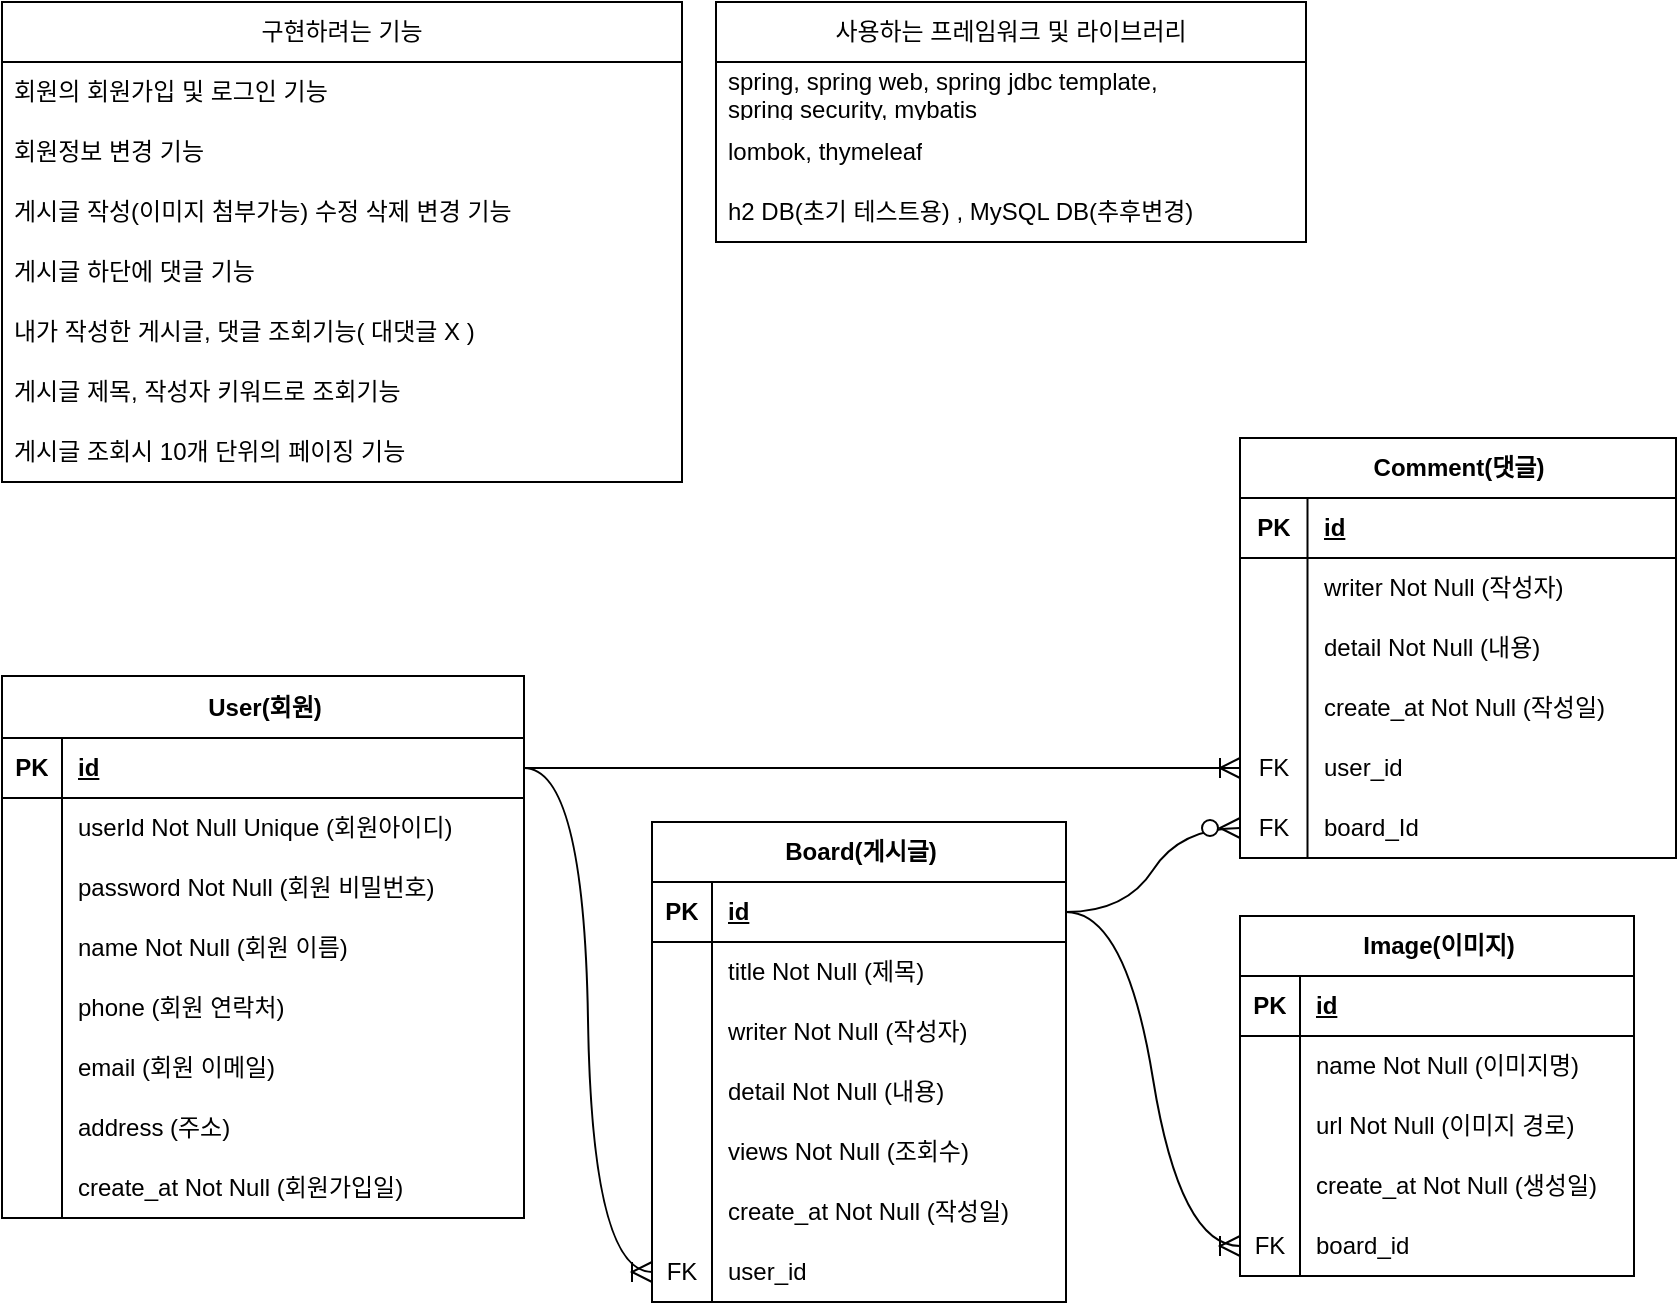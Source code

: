 <mxfile version="24.8.3">
  <diagram name="페이지-1" id="oak7BUzg-3PVxNwE14LJ">
    <mxGraphModel dx="1198" dy="720" grid="0" gridSize="10" guides="1" tooltips="1" connect="1" arrows="1" fold="1" page="0" pageScale="1" pageWidth="827" pageHeight="1169" math="0" shadow="0">
      <root>
        <mxCell id="0" />
        <mxCell id="1" parent="0" />
        <mxCell id="Vyyi61TvMjgDll0GHa7Q-2" value="U&lt;span style=&quot;background-color: initial;&quot;&gt;ser(회원)&lt;/span&gt;" style="shape=table;startSize=31;container=1;collapsible=1;childLayout=tableLayout;fixedRows=1;rowLines=0;fontStyle=1;align=center;resizeLast=1;html=1;" vertex="1" parent="1">
          <mxGeometry x="144" y="492" width="261" height="271" as="geometry" />
        </mxCell>
        <mxCell id="Vyyi61TvMjgDll0GHa7Q-3" value="" style="shape=tableRow;horizontal=0;startSize=0;swimlaneHead=0;swimlaneBody=0;fillColor=none;collapsible=0;dropTarget=0;points=[[0,0.5],[1,0.5]];portConstraint=eastwest;top=0;left=0;right=0;bottom=1;" vertex="1" parent="Vyyi61TvMjgDll0GHa7Q-2">
          <mxGeometry y="31" width="261" height="30" as="geometry" />
        </mxCell>
        <mxCell id="Vyyi61TvMjgDll0GHa7Q-4" value="PK" style="shape=partialRectangle;connectable=0;fillColor=none;top=0;left=0;bottom=0;right=0;fontStyle=1;overflow=hidden;whiteSpace=wrap;html=1;" vertex="1" parent="Vyyi61TvMjgDll0GHa7Q-3">
          <mxGeometry width="30" height="30" as="geometry">
            <mxRectangle width="30" height="30" as="alternateBounds" />
          </mxGeometry>
        </mxCell>
        <mxCell id="Vyyi61TvMjgDll0GHa7Q-5" value="id" style="shape=partialRectangle;connectable=0;fillColor=none;top=0;left=0;bottom=0;right=0;align=left;spacingLeft=6;fontStyle=5;overflow=hidden;whiteSpace=wrap;html=1;" vertex="1" parent="Vyyi61TvMjgDll0GHa7Q-3">
          <mxGeometry x="30" width="231" height="30" as="geometry">
            <mxRectangle width="231" height="30" as="alternateBounds" />
          </mxGeometry>
        </mxCell>
        <mxCell id="Vyyi61TvMjgDll0GHa7Q-6" value="" style="shape=tableRow;horizontal=0;startSize=0;swimlaneHead=0;swimlaneBody=0;fillColor=none;collapsible=0;dropTarget=0;points=[[0,0.5],[1,0.5]];portConstraint=eastwest;top=0;left=0;right=0;bottom=0;" vertex="1" parent="Vyyi61TvMjgDll0GHa7Q-2">
          <mxGeometry y="61" width="261" height="30" as="geometry" />
        </mxCell>
        <mxCell id="Vyyi61TvMjgDll0GHa7Q-7" value="" style="shape=partialRectangle;connectable=0;fillColor=none;top=0;left=0;bottom=0;right=0;editable=1;overflow=hidden;whiteSpace=wrap;html=1;" vertex="1" parent="Vyyi61TvMjgDll0GHa7Q-6">
          <mxGeometry width="30" height="30" as="geometry">
            <mxRectangle width="30" height="30" as="alternateBounds" />
          </mxGeometry>
        </mxCell>
        <mxCell id="Vyyi61TvMjgDll0GHa7Q-8" value="userId Not Null Unique (회원아이디)" style="shape=partialRectangle;connectable=0;fillColor=none;top=0;left=0;bottom=0;right=0;align=left;spacingLeft=6;overflow=hidden;whiteSpace=wrap;html=1;" vertex="1" parent="Vyyi61TvMjgDll0GHa7Q-6">
          <mxGeometry x="30" width="231" height="30" as="geometry">
            <mxRectangle width="231" height="30" as="alternateBounds" />
          </mxGeometry>
        </mxCell>
        <mxCell id="Vyyi61TvMjgDll0GHa7Q-9" value="" style="shape=tableRow;horizontal=0;startSize=0;swimlaneHead=0;swimlaneBody=0;fillColor=none;collapsible=0;dropTarget=0;points=[[0,0.5],[1,0.5]];portConstraint=eastwest;top=0;left=0;right=0;bottom=0;" vertex="1" parent="Vyyi61TvMjgDll0GHa7Q-2">
          <mxGeometry y="91" width="261" height="30" as="geometry" />
        </mxCell>
        <mxCell id="Vyyi61TvMjgDll0GHa7Q-10" value="" style="shape=partialRectangle;connectable=0;fillColor=none;top=0;left=0;bottom=0;right=0;editable=1;overflow=hidden;whiteSpace=wrap;html=1;" vertex="1" parent="Vyyi61TvMjgDll0GHa7Q-9">
          <mxGeometry width="30" height="30" as="geometry">
            <mxRectangle width="30" height="30" as="alternateBounds" />
          </mxGeometry>
        </mxCell>
        <mxCell id="Vyyi61TvMjgDll0GHa7Q-11" value="password Not Null (회원 비밀번호)" style="shape=partialRectangle;connectable=0;fillColor=none;top=0;left=0;bottom=0;right=0;align=left;spacingLeft=6;overflow=hidden;whiteSpace=wrap;html=1;" vertex="1" parent="Vyyi61TvMjgDll0GHa7Q-9">
          <mxGeometry x="30" width="231" height="30" as="geometry">
            <mxRectangle width="231" height="30" as="alternateBounds" />
          </mxGeometry>
        </mxCell>
        <mxCell id="Vyyi61TvMjgDll0GHa7Q-12" value="" style="shape=tableRow;horizontal=0;startSize=0;swimlaneHead=0;swimlaneBody=0;fillColor=none;collapsible=0;dropTarget=0;points=[[0,0.5],[1,0.5]];portConstraint=eastwest;top=0;left=0;right=0;bottom=0;" vertex="1" parent="Vyyi61TvMjgDll0GHa7Q-2">
          <mxGeometry y="121" width="261" height="30" as="geometry" />
        </mxCell>
        <mxCell id="Vyyi61TvMjgDll0GHa7Q-13" value="" style="shape=partialRectangle;connectable=0;fillColor=none;top=0;left=0;bottom=0;right=0;editable=1;overflow=hidden;whiteSpace=wrap;html=1;" vertex="1" parent="Vyyi61TvMjgDll0GHa7Q-12">
          <mxGeometry width="30" height="30" as="geometry">
            <mxRectangle width="30" height="30" as="alternateBounds" />
          </mxGeometry>
        </mxCell>
        <mxCell id="Vyyi61TvMjgDll0GHa7Q-14" value="name Not Null (회원 이름)" style="shape=partialRectangle;connectable=0;fillColor=none;top=0;left=0;bottom=0;right=0;align=left;spacingLeft=6;overflow=hidden;whiteSpace=wrap;html=1;" vertex="1" parent="Vyyi61TvMjgDll0GHa7Q-12">
          <mxGeometry x="30" width="231" height="30" as="geometry">
            <mxRectangle width="231" height="30" as="alternateBounds" />
          </mxGeometry>
        </mxCell>
        <mxCell id="Vyyi61TvMjgDll0GHa7Q-15" value="" style="shape=tableRow;horizontal=0;startSize=0;swimlaneHead=0;swimlaneBody=0;fillColor=none;collapsible=0;dropTarget=0;points=[[0,0.5],[1,0.5]];portConstraint=eastwest;top=0;left=0;right=0;bottom=0;" vertex="1" parent="Vyyi61TvMjgDll0GHa7Q-2">
          <mxGeometry y="151" width="261" height="30" as="geometry" />
        </mxCell>
        <mxCell id="Vyyi61TvMjgDll0GHa7Q-16" value="" style="shape=partialRectangle;connectable=0;fillColor=none;top=0;left=0;bottom=0;right=0;editable=1;overflow=hidden;whiteSpace=wrap;html=1;" vertex="1" parent="Vyyi61TvMjgDll0GHa7Q-15">
          <mxGeometry width="30" height="30" as="geometry">
            <mxRectangle width="30" height="30" as="alternateBounds" />
          </mxGeometry>
        </mxCell>
        <mxCell id="Vyyi61TvMjgDll0GHa7Q-17" value="phone (회원 연락처)" style="shape=partialRectangle;connectable=0;fillColor=none;top=0;left=0;bottom=0;right=0;align=left;spacingLeft=6;overflow=hidden;whiteSpace=wrap;html=1;" vertex="1" parent="Vyyi61TvMjgDll0GHa7Q-15">
          <mxGeometry x="30" width="231" height="30" as="geometry">
            <mxRectangle width="231" height="30" as="alternateBounds" />
          </mxGeometry>
        </mxCell>
        <mxCell id="Vyyi61TvMjgDll0GHa7Q-40" value="" style="shape=tableRow;horizontal=0;startSize=0;swimlaneHead=0;swimlaneBody=0;fillColor=none;collapsible=0;dropTarget=0;points=[[0,0.5],[1,0.5]];portConstraint=eastwest;top=0;left=0;right=0;bottom=0;" vertex="1" parent="Vyyi61TvMjgDll0GHa7Q-2">
          <mxGeometry y="181" width="261" height="30" as="geometry" />
        </mxCell>
        <mxCell id="Vyyi61TvMjgDll0GHa7Q-41" value="" style="shape=partialRectangle;connectable=0;fillColor=none;top=0;left=0;bottom=0;right=0;editable=1;overflow=hidden;whiteSpace=wrap;html=1;" vertex="1" parent="Vyyi61TvMjgDll0GHa7Q-40">
          <mxGeometry width="30" height="30" as="geometry">
            <mxRectangle width="30" height="30" as="alternateBounds" />
          </mxGeometry>
        </mxCell>
        <mxCell id="Vyyi61TvMjgDll0GHa7Q-42" value="email (회원 이메일)" style="shape=partialRectangle;connectable=0;fillColor=none;top=0;left=0;bottom=0;right=0;align=left;spacingLeft=6;overflow=hidden;whiteSpace=wrap;html=1;" vertex="1" parent="Vyyi61TvMjgDll0GHa7Q-40">
          <mxGeometry x="30" width="231" height="30" as="geometry">
            <mxRectangle width="231" height="30" as="alternateBounds" />
          </mxGeometry>
        </mxCell>
        <mxCell id="Vyyi61TvMjgDll0GHa7Q-93" value="" style="shape=tableRow;horizontal=0;startSize=0;swimlaneHead=0;swimlaneBody=0;fillColor=none;collapsible=0;dropTarget=0;points=[[0,0.5],[1,0.5]];portConstraint=eastwest;top=0;left=0;right=0;bottom=0;" vertex="1" parent="Vyyi61TvMjgDll0GHa7Q-2">
          <mxGeometry y="211" width="261" height="30" as="geometry" />
        </mxCell>
        <mxCell id="Vyyi61TvMjgDll0GHa7Q-94" value="" style="shape=partialRectangle;connectable=0;fillColor=none;top=0;left=0;bottom=0;right=0;editable=1;overflow=hidden;whiteSpace=wrap;html=1;" vertex="1" parent="Vyyi61TvMjgDll0GHa7Q-93">
          <mxGeometry width="30" height="30" as="geometry">
            <mxRectangle width="30" height="30" as="alternateBounds" />
          </mxGeometry>
        </mxCell>
        <mxCell id="Vyyi61TvMjgDll0GHa7Q-95" value="address (주소)" style="shape=partialRectangle;connectable=0;fillColor=none;top=0;left=0;bottom=0;right=0;align=left;spacingLeft=6;overflow=hidden;whiteSpace=wrap;html=1;" vertex="1" parent="Vyyi61TvMjgDll0GHa7Q-93">
          <mxGeometry x="30" width="231" height="30" as="geometry">
            <mxRectangle width="231" height="30" as="alternateBounds" />
          </mxGeometry>
        </mxCell>
        <mxCell id="Vyyi61TvMjgDll0GHa7Q-96" value="" style="shape=tableRow;horizontal=0;startSize=0;swimlaneHead=0;swimlaneBody=0;fillColor=none;collapsible=0;dropTarget=0;points=[[0,0.5],[1,0.5]];portConstraint=eastwest;top=0;left=0;right=0;bottom=0;" vertex="1" parent="Vyyi61TvMjgDll0GHa7Q-2">
          <mxGeometry y="241" width="261" height="30" as="geometry" />
        </mxCell>
        <mxCell id="Vyyi61TvMjgDll0GHa7Q-97" value="" style="shape=partialRectangle;connectable=0;fillColor=none;top=0;left=0;bottom=0;right=0;editable=1;overflow=hidden;whiteSpace=wrap;html=1;" vertex="1" parent="Vyyi61TvMjgDll0GHa7Q-96">
          <mxGeometry width="30" height="30" as="geometry">
            <mxRectangle width="30" height="30" as="alternateBounds" />
          </mxGeometry>
        </mxCell>
        <mxCell id="Vyyi61TvMjgDll0GHa7Q-98" value="create_at Not Null (회원가입일)" style="shape=partialRectangle;connectable=0;fillColor=none;top=0;left=0;bottom=0;right=0;align=left;spacingLeft=6;overflow=hidden;whiteSpace=wrap;html=1;" vertex="1" parent="Vyyi61TvMjgDll0GHa7Q-96">
          <mxGeometry x="30" width="231" height="30" as="geometry">
            <mxRectangle width="231" height="30" as="alternateBounds" />
          </mxGeometry>
        </mxCell>
        <mxCell id="Vyyi61TvMjgDll0GHa7Q-51" value="Board(게시글)" style="shape=table;startSize=30;container=1;collapsible=1;childLayout=tableLayout;fixedRows=1;rowLines=0;fontStyle=1;align=center;resizeLast=1;html=1;" vertex="1" parent="1">
          <mxGeometry x="469" y="565" width="207" height="240" as="geometry">
            <mxRectangle x="449" y="561" width="111" height="30" as="alternateBounds" />
          </mxGeometry>
        </mxCell>
        <mxCell id="Vyyi61TvMjgDll0GHa7Q-52" value="" style="shape=tableRow;horizontal=0;startSize=0;swimlaneHead=0;swimlaneBody=0;fillColor=none;collapsible=0;dropTarget=0;points=[[0,0.5],[1,0.5]];portConstraint=eastwest;top=0;left=0;right=0;bottom=1;" vertex="1" parent="Vyyi61TvMjgDll0GHa7Q-51">
          <mxGeometry y="30" width="207" height="30" as="geometry" />
        </mxCell>
        <mxCell id="Vyyi61TvMjgDll0GHa7Q-53" value="PK" style="shape=partialRectangle;connectable=0;fillColor=none;top=0;left=0;bottom=0;right=0;fontStyle=1;overflow=hidden;whiteSpace=wrap;html=1;" vertex="1" parent="Vyyi61TvMjgDll0GHa7Q-52">
          <mxGeometry width="30" height="30" as="geometry">
            <mxRectangle width="30" height="30" as="alternateBounds" />
          </mxGeometry>
        </mxCell>
        <mxCell id="Vyyi61TvMjgDll0GHa7Q-54" value="id" style="shape=partialRectangle;connectable=0;fillColor=none;top=0;left=0;bottom=0;right=0;align=left;spacingLeft=6;fontStyle=5;overflow=hidden;whiteSpace=wrap;html=1;" vertex="1" parent="Vyyi61TvMjgDll0GHa7Q-52">
          <mxGeometry x="30" width="177" height="30" as="geometry">
            <mxRectangle width="177" height="30" as="alternateBounds" />
          </mxGeometry>
        </mxCell>
        <mxCell id="Vyyi61TvMjgDll0GHa7Q-55" value="" style="shape=tableRow;horizontal=0;startSize=0;swimlaneHead=0;swimlaneBody=0;fillColor=none;collapsible=0;dropTarget=0;points=[[0,0.5],[1,0.5]];portConstraint=eastwest;top=0;left=0;right=0;bottom=0;" vertex="1" parent="Vyyi61TvMjgDll0GHa7Q-51">
          <mxGeometry y="60" width="207" height="30" as="geometry" />
        </mxCell>
        <mxCell id="Vyyi61TvMjgDll0GHa7Q-56" value="" style="shape=partialRectangle;connectable=0;fillColor=none;top=0;left=0;bottom=0;right=0;editable=1;overflow=hidden;whiteSpace=wrap;html=1;" vertex="1" parent="Vyyi61TvMjgDll0GHa7Q-55">
          <mxGeometry width="30" height="30" as="geometry">
            <mxRectangle width="30" height="30" as="alternateBounds" />
          </mxGeometry>
        </mxCell>
        <mxCell id="Vyyi61TvMjgDll0GHa7Q-57" value="title Not Null (제목)" style="shape=partialRectangle;connectable=0;fillColor=none;top=0;left=0;bottom=0;right=0;align=left;spacingLeft=6;overflow=hidden;whiteSpace=wrap;html=1;" vertex="1" parent="Vyyi61TvMjgDll0GHa7Q-55">
          <mxGeometry x="30" width="177" height="30" as="geometry">
            <mxRectangle width="177" height="30" as="alternateBounds" />
          </mxGeometry>
        </mxCell>
        <mxCell id="Vyyi61TvMjgDll0GHa7Q-58" value="" style="shape=tableRow;horizontal=0;startSize=0;swimlaneHead=0;swimlaneBody=0;fillColor=none;collapsible=0;dropTarget=0;points=[[0,0.5],[1,0.5]];portConstraint=eastwest;top=0;left=0;right=0;bottom=0;" vertex="1" parent="Vyyi61TvMjgDll0GHa7Q-51">
          <mxGeometry y="90" width="207" height="30" as="geometry" />
        </mxCell>
        <mxCell id="Vyyi61TvMjgDll0GHa7Q-59" value="" style="shape=partialRectangle;connectable=0;fillColor=none;top=0;left=0;bottom=0;right=0;editable=1;overflow=hidden;whiteSpace=wrap;html=1;" vertex="1" parent="Vyyi61TvMjgDll0GHa7Q-58">
          <mxGeometry width="30" height="30" as="geometry">
            <mxRectangle width="30" height="30" as="alternateBounds" />
          </mxGeometry>
        </mxCell>
        <mxCell id="Vyyi61TvMjgDll0GHa7Q-60" value="writer Not Null (작성자)" style="shape=partialRectangle;connectable=0;fillColor=none;top=0;left=0;bottom=0;right=0;align=left;spacingLeft=6;overflow=hidden;whiteSpace=wrap;html=1;" vertex="1" parent="Vyyi61TvMjgDll0GHa7Q-58">
          <mxGeometry x="30" width="177" height="30" as="geometry">
            <mxRectangle width="177" height="30" as="alternateBounds" />
          </mxGeometry>
        </mxCell>
        <mxCell id="Vyyi61TvMjgDll0GHa7Q-61" value="" style="shape=tableRow;horizontal=0;startSize=0;swimlaneHead=0;swimlaneBody=0;fillColor=none;collapsible=0;dropTarget=0;points=[[0,0.5],[1,0.5]];portConstraint=eastwest;top=0;left=0;right=0;bottom=0;" vertex="1" parent="Vyyi61TvMjgDll0GHa7Q-51">
          <mxGeometry y="120" width="207" height="30" as="geometry" />
        </mxCell>
        <mxCell id="Vyyi61TvMjgDll0GHa7Q-62" value="" style="shape=partialRectangle;connectable=0;fillColor=none;top=0;left=0;bottom=0;right=0;editable=1;overflow=hidden;whiteSpace=wrap;html=1;" vertex="1" parent="Vyyi61TvMjgDll0GHa7Q-61">
          <mxGeometry width="30" height="30" as="geometry">
            <mxRectangle width="30" height="30" as="alternateBounds" />
          </mxGeometry>
        </mxCell>
        <mxCell id="Vyyi61TvMjgDll0GHa7Q-63" value="detail Not Null (내용)" style="shape=partialRectangle;connectable=0;fillColor=none;top=0;left=0;bottom=0;right=0;align=left;spacingLeft=6;overflow=hidden;whiteSpace=wrap;html=1;" vertex="1" parent="Vyyi61TvMjgDll0GHa7Q-61">
          <mxGeometry x="30" width="177" height="30" as="geometry">
            <mxRectangle width="177" height="30" as="alternateBounds" />
          </mxGeometry>
        </mxCell>
        <mxCell id="Vyyi61TvMjgDll0GHa7Q-64" value="" style="shape=tableRow;horizontal=0;startSize=0;swimlaneHead=0;swimlaneBody=0;fillColor=none;collapsible=0;dropTarget=0;points=[[0,0.5],[1,0.5]];portConstraint=eastwest;top=0;left=0;right=0;bottom=0;" vertex="1" parent="Vyyi61TvMjgDll0GHa7Q-51">
          <mxGeometry y="150" width="207" height="30" as="geometry" />
        </mxCell>
        <mxCell id="Vyyi61TvMjgDll0GHa7Q-65" value="" style="shape=partialRectangle;connectable=0;fillColor=none;top=0;left=0;bottom=0;right=0;editable=1;overflow=hidden;whiteSpace=wrap;html=1;" vertex="1" parent="Vyyi61TvMjgDll0GHa7Q-64">
          <mxGeometry width="30" height="30" as="geometry">
            <mxRectangle width="30" height="30" as="alternateBounds" />
          </mxGeometry>
        </mxCell>
        <mxCell id="Vyyi61TvMjgDll0GHa7Q-66" value="views Not Null (조회수)" style="shape=partialRectangle;connectable=0;fillColor=none;top=0;left=0;bottom=0;right=0;align=left;spacingLeft=6;overflow=hidden;whiteSpace=wrap;html=1;" vertex="1" parent="Vyyi61TvMjgDll0GHa7Q-64">
          <mxGeometry x="30" width="177" height="30" as="geometry">
            <mxRectangle width="177" height="30" as="alternateBounds" />
          </mxGeometry>
        </mxCell>
        <mxCell id="Vyyi61TvMjgDll0GHa7Q-120" value="" style="shape=tableRow;horizontal=0;startSize=0;swimlaneHead=0;swimlaneBody=0;fillColor=none;collapsible=0;dropTarget=0;points=[[0,0.5],[1,0.5]];portConstraint=eastwest;top=0;left=0;right=0;bottom=0;" vertex="1" parent="Vyyi61TvMjgDll0GHa7Q-51">
          <mxGeometry y="180" width="207" height="30" as="geometry" />
        </mxCell>
        <mxCell id="Vyyi61TvMjgDll0GHa7Q-121" value="" style="shape=partialRectangle;connectable=0;fillColor=none;top=0;left=0;bottom=0;right=0;editable=1;overflow=hidden;whiteSpace=wrap;html=1;" vertex="1" parent="Vyyi61TvMjgDll0GHa7Q-120">
          <mxGeometry width="30" height="30" as="geometry">
            <mxRectangle width="30" height="30" as="alternateBounds" />
          </mxGeometry>
        </mxCell>
        <mxCell id="Vyyi61TvMjgDll0GHa7Q-122" value="create_at Not Null (작성일)" style="shape=partialRectangle;connectable=0;fillColor=none;top=0;left=0;bottom=0;right=0;align=left;spacingLeft=6;overflow=hidden;whiteSpace=wrap;html=1;" vertex="1" parent="Vyyi61TvMjgDll0GHa7Q-120">
          <mxGeometry x="30" width="177" height="30" as="geometry">
            <mxRectangle width="177" height="30" as="alternateBounds" />
          </mxGeometry>
        </mxCell>
        <mxCell id="Vyyi61TvMjgDll0GHa7Q-99" value="" style="shape=tableRow;horizontal=0;startSize=0;swimlaneHead=0;swimlaneBody=0;fillColor=none;collapsible=0;dropTarget=0;points=[[0,0.5],[1,0.5]];portConstraint=eastwest;top=0;left=0;right=0;bottom=0;" vertex="1" parent="Vyyi61TvMjgDll0GHa7Q-51">
          <mxGeometry y="210" width="207" height="30" as="geometry" />
        </mxCell>
        <mxCell id="Vyyi61TvMjgDll0GHa7Q-100" value="FK" style="shape=partialRectangle;connectable=0;fillColor=none;top=0;left=0;bottom=0;right=0;editable=1;overflow=hidden;whiteSpace=wrap;html=1;" vertex="1" parent="Vyyi61TvMjgDll0GHa7Q-99">
          <mxGeometry width="30" height="30" as="geometry">
            <mxRectangle width="30" height="30" as="alternateBounds" />
          </mxGeometry>
        </mxCell>
        <mxCell id="Vyyi61TvMjgDll0GHa7Q-101" value="user_id" style="shape=partialRectangle;connectable=0;fillColor=none;top=0;left=0;bottom=0;right=0;align=left;spacingLeft=6;overflow=hidden;whiteSpace=wrap;html=1;" vertex="1" parent="Vyyi61TvMjgDll0GHa7Q-99">
          <mxGeometry x="30" width="177" height="30" as="geometry">
            <mxRectangle width="177" height="30" as="alternateBounds" />
          </mxGeometry>
        </mxCell>
        <mxCell id="Vyyi61TvMjgDll0GHa7Q-67" value="Image(이미지)" style="shape=table;startSize=30;container=1;collapsible=1;childLayout=tableLayout;fixedRows=1;rowLines=0;fontStyle=1;align=center;resizeLast=1;html=1;" vertex="1" parent="1">
          <mxGeometry x="763" y="612" width="197" height="180" as="geometry" />
        </mxCell>
        <mxCell id="Vyyi61TvMjgDll0GHa7Q-68" value="" style="shape=tableRow;horizontal=0;startSize=0;swimlaneHead=0;swimlaneBody=0;fillColor=none;collapsible=0;dropTarget=0;points=[[0,0.5],[1,0.5]];portConstraint=eastwest;top=0;left=0;right=0;bottom=1;" vertex="1" parent="Vyyi61TvMjgDll0GHa7Q-67">
          <mxGeometry y="30" width="197" height="30" as="geometry" />
        </mxCell>
        <mxCell id="Vyyi61TvMjgDll0GHa7Q-69" value="PK" style="shape=partialRectangle;connectable=0;fillColor=none;top=0;left=0;bottom=0;right=0;fontStyle=1;overflow=hidden;whiteSpace=wrap;html=1;" vertex="1" parent="Vyyi61TvMjgDll0GHa7Q-68">
          <mxGeometry width="30" height="30" as="geometry">
            <mxRectangle width="30" height="30" as="alternateBounds" />
          </mxGeometry>
        </mxCell>
        <mxCell id="Vyyi61TvMjgDll0GHa7Q-70" value="id" style="shape=partialRectangle;connectable=0;fillColor=none;top=0;left=0;bottom=0;right=0;align=left;spacingLeft=6;fontStyle=5;overflow=hidden;whiteSpace=wrap;html=1;" vertex="1" parent="Vyyi61TvMjgDll0GHa7Q-68">
          <mxGeometry x="30" width="167" height="30" as="geometry">
            <mxRectangle width="167" height="30" as="alternateBounds" />
          </mxGeometry>
        </mxCell>
        <mxCell id="Vyyi61TvMjgDll0GHa7Q-71" value="" style="shape=tableRow;horizontal=0;startSize=0;swimlaneHead=0;swimlaneBody=0;fillColor=none;collapsible=0;dropTarget=0;points=[[0,0.5],[1,0.5]];portConstraint=eastwest;top=0;left=0;right=0;bottom=0;" vertex="1" parent="Vyyi61TvMjgDll0GHa7Q-67">
          <mxGeometry y="60" width="197" height="30" as="geometry" />
        </mxCell>
        <mxCell id="Vyyi61TvMjgDll0GHa7Q-72" value="" style="shape=partialRectangle;connectable=0;fillColor=none;top=0;left=0;bottom=0;right=0;editable=1;overflow=hidden;whiteSpace=wrap;html=1;" vertex="1" parent="Vyyi61TvMjgDll0GHa7Q-71">
          <mxGeometry width="30" height="30" as="geometry">
            <mxRectangle width="30" height="30" as="alternateBounds" />
          </mxGeometry>
        </mxCell>
        <mxCell id="Vyyi61TvMjgDll0GHa7Q-73" value="name Not Null (이미지명)" style="shape=partialRectangle;connectable=0;fillColor=none;top=0;left=0;bottom=0;right=0;align=left;spacingLeft=6;overflow=hidden;whiteSpace=wrap;html=1;" vertex="1" parent="Vyyi61TvMjgDll0GHa7Q-71">
          <mxGeometry x="30" width="167" height="30" as="geometry">
            <mxRectangle width="167" height="30" as="alternateBounds" />
          </mxGeometry>
        </mxCell>
        <mxCell id="Vyyi61TvMjgDll0GHa7Q-74" value="" style="shape=tableRow;horizontal=0;startSize=0;swimlaneHead=0;swimlaneBody=0;fillColor=none;collapsible=0;dropTarget=0;points=[[0,0.5],[1,0.5]];portConstraint=eastwest;top=0;left=0;right=0;bottom=0;" vertex="1" parent="Vyyi61TvMjgDll0GHa7Q-67">
          <mxGeometry y="90" width="197" height="30" as="geometry" />
        </mxCell>
        <mxCell id="Vyyi61TvMjgDll0GHa7Q-75" value="" style="shape=partialRectangle;connectable=0;fillColor=none;top=0;left=0;bottom=0;right=0;editable=1;overflow=hidden;whiteSpace=wrap;html=1;" vertex="1" parent="Vyyi61TvMjgDll0GHa7Q-74">
          <mxGeometry width="30" height="30" as="geometry">
            <mxRectangle width="30" height="30" as="alternateBounds" />
          </mxGeometry>
        </mxCell>
        <mxCell id="Vyyi61TvMjgDll0GHa7Q-76" value="url Not Null (이미지 경로)" style="shape=partialRectangle;connectable=0;fillColor=none;top=0;left=0;bottom=0;right=0;align=left;spacingLeft=6;overflow=hidden;whiteSpace=wrap;html=1;" vertex="1" parent="Vyyi61TvMjgDll0GHa7Q-74">
          <mxGeometry x="30" width="167" height="30" as="geometry">
            <mxRectangle width="167" height="30" as="alternateBounds" />
          </mxGeometry>
        </mxCell>
        <mxCell id="Vyyi61TvMjgDll0GHa7Q-77" value="" style="shape=tableRow;horizontal=0;startSize=0;swimlaneHead=0;swimlaneBody=0;fillColor=none;collapsible=0;dropTarget=0;points=[[0,0.5],[1,0.5]];portConstraint=eastwest;top=0;left=0;right=0;bottom=0;" vertex="1" parent="Vyyi61TvMjgDll0GHa7Q-67">
          <mxGeometry y="120" width="197" height="30" as="geometry" />
        </mxCell>
        <mxCell id="Vyyi61TvMjgDll0GHa7Q-78" value="" style="shape=partialRectangle;connectable=0;fillColor=none;top=0;left=0;bottom=0;right=0;editable=1;overflow=hidden;whiteSpace=wrap;html=1;" vertex="1" parent="Vyyi61TvMjgDll0GHa7Q-77">
          <mxGeometry width="30" height="30" as="geometry">
            <mxRectangle width="30" height="30" as="alternateBounds" />
          </mxGeometry>
        </mxCell>
        <mxCell id="Vyyi61TvMjgDll0GHa7Q-79" value="create_at Not Null (생성일)" style="shape=partialRectangle;connectable=0;fillColor=none;top=0;left=0;bottom=0;right=0;align=left;spacingLeft=6;overflow=hidden;whiteSpace=wrap;html=1;" vertex="1" parent="Vyyi61TvMjgDll0GHa7Q-77">
          <mxGeometry x="30" width="167" height="30" as="geometry">
            <mxRectangle width="167" height="30" as="alternateBounds" />
          </mxGeometry>
        </mxCell>
        <mxCell id="Vyyi61TvMjgDll0GHa7Q-103" value="" style="shape=tableRow;horizontal=0;startSize=0;swimlaneHead=0;swimlaneBody=0;fillColor=none;collapsible=0;dropTarget=0;points=[[0,0.5],[1,0.5]];portConstraint=eastwest;top=0;left=0;right=0;bottom=0;" vertex="1" parent="Vyyi61TvMjgDll0GHa7Q-67">
          <mxGeometry y="150" width="197" height="30" as="geometry" />
        </mxCell>
        <mxCell id="Vyyi61TvMjgDll0GHa7Q-104" value="FK" style="shape=partialRectangle;connectable=0;fillColor=none;top=0;left=0;bottom=0;right=0;editable=1;overflow=hidden;whiteSpace=wrap;html=1;" vertex="1" parent="Vyyi61TvMjgDll0GHa7Q-103">
          <mxGeometry width="30" height="30" as="geometry">
            <mxRectangle width="30" height="30" as="alternateBounds" />
          </mxGeometry>
        </mxCell>
        <mxCell id="Vyyi61TvMjgDll0GHa7Q-105" value="board_id" style="shape=partialRectangle;connectable=0;fillColor=none;top=0;left=0;bottom=0;right=0;align=left;spacingLeft=6;overflow=hidden;whiteSpace=wrap;html=1;" vertex="1" parent="Vyyi61TvMjgDll0GHa7Q-103">
          <mxGeometry x="30" width="167" height="30" as="geometry">
            <mxRectangle width="167" height="30" as="alternateBounds" />
          </mxGeometry>
        </mxCell>
        <mxCell id="Vyyi61TvMjgDll0GHa7Q-80" value="Comment(댓글)" style="shape=table;startSize=30;container=1;collapsible=1;childLayout=tableLayout;fixedRows=1;rowLines=0;fontStyle=1;align=center;resizeLast=1;html=1;" vertex="1" parent="1">
          <mxGeometry x="763" y="373" width="218" height="210" as="geometry" />
        </mxCell>
        <mxCell id="Vyyi61TvMjgDll0GHa7Q-81" value="" style="shape=tableRow;horizontal=0;startSize=0;swimlaneHead=0;swimlaneBody=0;fillColor=none;collapsible=0;dropTarget=0;points=[[0,0.5],[1,0.5]];portConstraint=eastwest;top=0;left=0;right=0;bottom=1;" vertex="1" parent="Vyyi61TvMjgDll0GHa7Q-80">
          <mxGeometry y="30" width="218" height="30" as="geometry" />
        </mxCell>
        <mxCell id="Vyyi61TvMjgDll0GHa7Q-82" value="PK" style="shape=partialRectangle;connectable=0;fillColor=none;top=0;left=0;bottom=0;right=0;fontStyle=1;overflow=hidden;whiteSpace=wrap;html=1;" vertex="1" parent="Vyyi61TvMjgDll0GHa7Q-81">
          <mxGeometry width="33.75" height="30" as="geometry">
            <mxRectangle width="33.75" height="30" as="alternateBounds" />
          </mxGeometry>
        </mxCell>
        <mxCell id="Vyyi61TvMjgDll0GHa7Q-83" value="id" style="shape=partialRectangle;connectable=0;fillColor=none;top=0;left=0;bottom=0;right=0;align=left;spacingLeft=6;fontStyle=5;overflow=hidden;whiteSpace=wrap;html=1;" vertex="1" parent="Vyyi61TvMjgDll0GHa7Q-81">
          <mxGeometry x="33.75" width="184.25" height="30" as="geometry">
            <mxRectangle width="184.25" height="30" as="alternateBounds" />
          </mxGeometry>
        </mxCell>
        <mxCell id="Vyyi61TvMjgDll0GHa7Q-84" value="" style="shape=tableRow;horizontal=0;startSize=0;swimlaneHead=0;swimlaneBody=0;fillColor=none;collapsible=0;dropTarget=0;points=[[0,0.5],[1,0.5]];portConstraint=eastwest;top=0;left=0;right=0;bottom=0;" vertex="1" parent="Vyyi61TvMjgDll0GHa7Q-80">
          <mxGeometry y="60" width="218" height="30" as="geometry" />
        </mxCell>
        <mxCell id="Vyyi61TvMjgDll0GHa7Q-85" value="" style="shape=partialRectangle;connectable=0;fillColor=none;top=0;left=0;bottom=0;right=0;editable=1;overflow=hidden;whiteSpace=wrap;html=1;" vertex="1" parent="Vyyi61TvMjgDll0GHa7Q-84">
          <mxGeometry width="33.75" height="30" as="geometry">
            <mxRectangle width="33.75" height="30" as="alternateBounds" />
          </mxGeometry>
        </mxCell>
        <mxCell id="Vyyi61TvMjgDll0GHa7Q-86" value="writer Not Null (작성자)" style="shape=partialRectangle;connectable=0;fillColor=none;top=0;left=0;bottom=0;right=0;align=left;spacingLeft=6;overflow=hidden;whiteSpace=wrap;html=1;" vertex="1" parent="Vyyi61TvMjgDll0GHa7Q-84">
          <mxGeometry x="33.75" width="184.25" height="30" as="geometry">
            <mxRectangle width="184.25" height="30" as="alternateBounds" />
          </mxGeometry>
        </mxCell>
        <mxCell id="Vyyi61TvMjgDll0GHa7Q-87" value="" style="shape=tableRow;horizontal=0;startSize=0;swimlaneHead=0;swimlaneBody=0;fillColor=none;collapsible=0;dropTarget=0;points=[[0,0.5],[1,0.5]];portConstraint=eastwest;top=0;left=0;right=0;bottom=0;" vertex="1" parent="Vyyi61TvMjgDll0GHa7Q-80">
          <mxGeometry y="90" width="218" height="30" as="geometry" />
        </mxCell>
        <mxCell id="Vyyi61TvMjgDll0GHa7Q-88" value="" style="shape=partialRectangle;connectable=0;fillColor=none;top=0;left=0;bottom=0;right=0;editable=1;overflow=hidden;whiteSpace=wrap;html=1;" vertex="1" parent="Vyyi61TvMjgDll0GHa7Q-87">
          <mxGeometry width="33.75" height="30" as="geometry">
            <mxRectangle width="33.75" height="30" as="alternateBounds" />
          </mxGeometry>
        </mxCell>
        <mxCell id="Vyyi61TvMjgDll0GHa7Q-89" value="detail Not Null (내용)" style="shape=partialRectangle;connectable=0;fillColor=none;top=0;left=0;bottom=0;right=0;align=left;spacingLeft=6;overflow=hidden;whiteSpace=wrap;html=1;" vertex="1" parent="Vyyi61TvMjgDll0GHa7Q-87">
          <mxGeometry x="33.75" width="184.25" height="30" as="geometry">
            <mxRectangle width="184.25" height="30" as="alternateBounds" />
          </mxGeometry>
        </mxCell>
        <mxCell id="Vyyi61TvMjgDll0GHa7Q-90" value="" style="shape=tableRow;horizontal=0;startSize=0;swimlaneHead=0;swimlaneBody=0;fillColor=none;collapsible=0;dropTarget=0;points=[[0,0.5],[1,0.5]];portConstraint=eastwest;top=0;left=0;right=0;bottom=0;" vertex="1" parent="Vyyi61TvMjgDll0GHa7Q-80">
          <mxGeometry y="120" width="218" height="30" as="geometry" />
        </mxCell>
        <mxCell id="Vyyi61TvMjgDll0GHa7Q-91" value="" style="shape=partialRectangle;connectable=0;fillColor=none;top=0;left=0;bottom=0;right=0;editable=1;overflow=hidden;whiteSpace=wrap;html=1;" vertex="1" parent="Vyyi61TvMjgDll0GHa7Q-90">
          <mxGeometry width="33.75" height="30" as="geometry">
            <mxRectangle width="33.75" height="30" as="alternateBounds" />
          </mxGeometry>
        </mxCell>
        <mxCell id="Vyyi61TvMjgDll0GHa7Q-92" value="create_at Not Null (작성일)" style="shape=partialRectangle;connectable=0;fillColor=none;top=0;left=0;bottom=0;right=0;align=left;spacingLeft=6;overflow=hidden;whiteSpace=wrap;html=1;" vertex="1" parent="Vyyi61TvMjgDll0GHa7Q-90">
          <mxGeometry x="33.75" width="184.25" height="30" as="geometry">
            <mxRectangle width="184.25" height="30" as="alternateBounds" />
          </mxGeometry>
        </mxCell>
        <mxCell id="Vyyi61TvMjgDll0GHa7Q-107" value="" style="shape=tableRow;horizontal=0;startSize=0;swimlaneHead=0;swimlaneBody=0;fillColor=none;collapsible=0;dropTarget=0;points=[[0,0.5],[1,0.5]];portConstraint=eastwest;top=0;left=0;right=0;bottom=0;" vertex="1" parent="Vyyi61TvMjgDll0GHa7Q-80">
          <mxGeometry y="150" width="218" height="30" as="geometry" />
        </mxCell>
        <mxCell id="Vyyi61TvMjgDll0GHa7Q-108" value="FK" style="shape=partialRectangle;connectable=0;fillColor=none;top=0;left=0;bottom=0;right=0;editable=1;overflow=hidden;whiteSpace=wrap;html=1;" vertex="1" parent="Vyyi61TvMjgDll0GHa7Q-107">
          <mxGeometry width="33.75" height="30" as="geometry">
            <mxRectangle width="33.75" height="30" as="alternateBounds" />
          </mxGeometry>
        </mxCell>
        <mxCell id="Vyyi61TvMjgDll0GHa7Q-109" value="user_id" style="shape=partialRectangle;connectable=0;fillColor=none;top=0;left=0;bottom=0;right=0;align=left;spacingLeft=6;overflow=hidden;whiteSpace=wrap;html=1;" vertex="1" parent="Vyyi61TvMjgDll0GHa7Q-107">
          <mxGeometry x="33.75" width="184.25" height="30" as="geometry">
            <mxRectangle width="184.25" height="30" as="alternateBounds" />
          </mxGeometry>
        </mxCell>
        <mxCell id="Vyyi61TvMjgDll0GHa7Q-115" value="" style="shape=tableRow;horizontal=0;startSize=0;swimlaneHead=0;swimlaneBody=0;fillColor=none;collapsible=0;dropTarget=0;points=[[0,0.5],[1,0.5]];portConstraint=eastwest;top=0;left=0;right=0;bottom=0;" vertex="1" parent="Vyyi61TvMjgDll0GHa7Q-80">
          <mxGeometry y="180" width="218" height="30" as="geometry" />
        </mxCell>
        <mxCell id="Vyyi61TvMjgDll0GHa7Q-116" value="FK" style="shape=partialRectangle;connectable=0;fillColor=none;top=0;left=0;bottom=0;right=0;editable=1;overflow=hidden;whiteSpace=wrap;html=1;" vertex="1" parent="Vyyi61TvMjgDll0GHa7Q-115">
          <mxGeometry width="33.75" height="30" as="geometry">
            <mxRectangle width="33.75" height="30" as="alternateBounds" />
          </mxGeometry>
        </mxCell>
        <mxCell id="Vyyi61TvMjgDll0GHa7Q-117" value="board_Id" style="shape=partialRectangle;connectable=0;fillColor=none;top=0;left=0;bottom=0;right=0;align=left;spacingLeft=6;overflow=hidden;whiteSpace=wrap;html=1;" vertex="1" parent="Vyyi61TvMjgDll0GHa7Q-115">
          <mxGeometry x="33.75" width="184.25" height="30" as="geometry">
            <mxRectangle width="184.25" height="30" as="alternateBounds" />
          </mxGeometry>
        </mxCell>
        <mxCell id="Vyyi61TvMjgDll0GHa7Q-102" value="" style="edgeStyle=entityRelationEdgeStyle;fontSize=12;html=1;endArrow=ERoneToMany;rounded=0;startSize=8;endSize=8;curved=1;exitX=1;exitY=0.5;exitDx=0;exitDy=0;entryX=0;entryY=0.5;entryDx=0;entryDy=0;" edge="1" parent="1" source="Vyyi61TvMjgDll0GHa7Q-3" target="Vyyi61TvMjgDll0GHa7Q-99">
          <mxGeometry width="100" height="100" relative="1" as="geometry">
            <mxPoint x="439" y="849" as="sourcePoint" />
            <mxPoint x="539" y="749" as="targetPoint" />
          </mxGeometry>
        </mxCell>
        <mxCell id="Vyyi61TvMjgDll0GHa7Q-106" value="" style="edgeStyle=entityRelationEdgeStyle;fontSize=12;html=1;endArrow=ERoneToMany;rounded=0;startSize=8;endSize=8;curved=1;exitX=1;exitY=0.5;exitDx=0;exitDy=0;entryX=0;entryY=0.5;entryDx=0;entryDy=0;" edge="1" parent="1" source="Vyyi61TvMjgDll0GHa7Q-52" target="Vyyi61TvMjgDll0GHa7Q-103">
          <mxGeometry width="100" height="100" relative="1" as="geometry">
            <mxPoint x="439" y="849" as="sourcePoint" />
            <mxPoint x="539" y="749" as="targetPoint" />
          </mxGeometry>
        </mxCell>
        <mxCell id="Vyyi61TvMjgDll0GHa7Q-112" value="" style="edgeStyle=entityRelationEdgeStyle;fontSize=12;html=1;endArrow=ERzeroToMany;endFill=1;rounded=0;startSize=8;endSize=8;curved=1;exitX=1;exitY=0.5;exitDx=0;exitDy=0;entryX=0;entryY=0.5;entryDx=0;entryDy=0;strokeColor=default;" edge="1" parent="1" source="Vyyi61TvMjgDll0GHa7Q-52" target="Vyyi61TvMjgDll0GHa7Q-115">
          <mxGeometry width="100" height="100" relative="1" as="geometry">
            <mxPoint x="486" y="509" as="sourcePoint" />
            <mxPoint x="730" y="429" as="targetPoint" />
            <Array as="points">
              <mxPoint x="343" y="392" />
              <mxPoint x="465" y="474" />
              <mxPoint x="430" y="443" />
              <mxPoint x="411" y="424" />
              <mxPoint x="421" y="386" />
              <mxPoint x="392" y="412" />
              <mxPoint x="382" y="420" />
              <mxPoint x="364" y="402" />
              <mxPoint x="365" y="403" />
              <mxPoint x="355" y="413" />
              <mxPoint x="391" y="402" />
            </Array>
          </mxGeometry>
        </mxCell>
        <mxCell id="Vyyi61TvMjgDll0GHa7Q-118" value="" style="edgeStyle=entityRelationEdgeStyle;fontSize=12;html=1;endArrow=ERoneToMany;rounded=0;startSize=8;endSize=8;curved=1;entryX=0;entryY=0.5;entryDx=0;entryDy=0;exitX=1;exitY=0.5;exitDx=0;exitDy=0;" edge="1" parent="1" source="Vyyi61TvMjgDll0GHa7Q-3" target="Vyyi61TvMjgDll0GHa7Q-107">
          <mxGeometry width="100" height="100" relative="1" as="geometry">
            <mxPoint x="422" y="543" as="sourcePoint" />
            <mxPoint x="522" y="443" as="targetPoint" />
          </mxGeometry>
        </mxCell>
        <mxCell id="Vyyi61TvMjgDll0GHa7Q-123" value="구현하려는 기능" style="swimlane;fontStyle=0;childLayout=stackLayout;horizontal=1;startSize=30;horizontalStack=0;resizeParent=1;resizeParentMax=0;resizeLast=0;collapsible=1;marginBottom=0;whiteSpace=wrap;html=1;" vertex="1" parent="1">
          <mxGeometry x="144" y="155" width="340" height="240" as="geometry" />
        </mxCell>
        <mxCell id="Vyyi61TvMjgDll0GHa7Q-124" value="회원의 회원가입 및 로그인 기능" style="text;strokeColor=none;fillColor=none;align=left;verticalAlign=middle;spacingLeft=4;spacingRight=4;overflow=hidden;points=[[0,0.5],[1,0.5]];portConstraint=eastwest;rotatable=0;whiteSpace=wrap;html=1;" vertex="1" parent="Vyyi61TvMjgDll0GHa7Q-123">
          <mxGeometry y="30" width="340" height="30" as="geometry" />
        </mxCell>
        <mxCell id="Vyyi61TvMjgDll0GHa7Q-130" value="회원정보 변경 기능" style="text;strokeColor=none;fillColor=none;align=left;verticalAlign=middle;spacingLeft=4;spacingRight=4;overflow=hidden;points=[[0,0.5],[1,0.5]];portConstraint=eastwest;rotatable=0;whiteSpace=wrap;html=1;" vertex="1" parent="Vyyi61TvMjgDll0GHa7Q-123">
          <mxGeometry y="60" width="340" height="30" as="geometry" />
        </mxCell>
        <mxCell id="Vyyi61TvMjgDll0GHa7Q-125" value="게시글 작성(이미지 첨부가능) 수정 삭제 변경 기능" style="text;strokeColor=none;fillColor=none;align=left;verticalAlign=middle;spacingLeft=4;spacingRight=4;overflow=hidden;points=[[0,0.5],[1,0.5]];portConstraint=eastwest;rotatable=0;whiteSpace=wrap;html=1;" vertex="1" parent="Vyyi61TvMjgDll0GHa7Q-123">
          <mxGeometry y="90" width="340" height="30" as="geometry" />
        </mxCell>
        <mxCell id="Vyyi61TvMjgDll0GHa7Q-126" value="게시글 하단에 댓글 기능" style="text;strokeColor=none;fillColor=none;align=left;verticalAlign=middle;spacingLeft=4;spacingRight=4;overflow=hidden;points=[[0,0.5],[1,0.5]];portConstraint=eastwest;rotatable=0;whiteSpace=wrap;html=1;" vertex="1" parent="Vyyi61TvMjgDll0GHa7Q-123">
          <mxGeometry y="120" width="340" height="30" as="geometry" />
        </mxCell>
        <mxCell id="Vyyi61TvMjgDll0GHa7Q-127" value="내가 작성한 게시글, 댓글 조회기능( 대댓글 X )" style="text;strokeColor=none;fillColor=none;align=left;verticalAlign=middle;spacingLeft=4;spacingRight=4;overflow=hidden;points=[[0,0.5],[1,0.5]];portConstraint=eastwest;rotatable=0;whiteSpace=wrap;html=1;" vertex="1" parent="Vyyi61TvMjgDll0GHa7Q-123">
          <mxGeometry y="150" width="340" height="30" as="geometry" />
        </mxCell>
        <mxCell id="Vyyi61TvMjgDll0GHa7Q-128" value="게시글 제목, 작성자 키워드로 조회기능" style="text;strokeColor=none;fillColor=none;align=left;verticalAlign=middle;spacingLeft=4;spacingRight=4;overflow=hidden;points=[[0,0.5],[1,0.5]];portConstraint=eastwest;rotatable=0;whiteSpace=wrap;html=1;" vertex="1" parent="Vyyi61TvMjgDll0GHa7Q-123">
          <mxGeometry y="180" width="340" height="30" as="geometry" />
        </mxCell>
        <mxCell id="Vyyi61TvMjgDll0GHa7Q-129" value="게시글 조회시 10개 단위의 페이징 기능" style="text;strokeColor=none;fillColor=none;align=left;verticalAlign=middle;spacingLeft=4;spacingRight=4;overflow=hidden;points=[[0,0.5],[1,0.5]];portConstraint=eastwest;rotatable=0;whiteSpace=wrap;html=1;" vertex="1" parent="Vyyi61TvMjgDll0GHa7Q-123">
          <mxGeometry y="210" width="340" height="30" as="geometry" />
        </mxCell>
        <mxCell id="Vyyi61TvMjgDll0GHa7Q-132" value="사용하는 프레임워크 및 라이브러리" style="swimlane;fontStyle=0;childLayout=stackLayout;horizontal=1;startSize=30;horizontalStack=0;resizeParent=1;resizeParentMax=0;resizeLast=0;collapsible=1;marginBottom=0;whiteSpace=wrap;html=1;" vertex="1" parent="1">
          <mxGeometry x="501" y="155" width="295" height="120" as="geometry" />
        </mxCell>
        <mxCell id="Vyyi61TvMjgDll0GHa7Q-133" value="spring, spring web, spring jdbc template,&lt;div&gt;spring security, mybatis&lt;/div&gt;" style="text;strokeColor=none;fillColor=none;align=left;verticalAlign=middle;spacingLeft=4;spacingRight=4;overflow=hidden;points=[[0,0.5],[1,0.5]];portConstraint=eastwest;rotatable=0;whiteSpace=wrap;html=1;" vertex="1" parent="Vyyi61TvMjgDll0GHa7Q-132">
          <mxGeometry y="30" width="295" height="30" as="geometry" />
        </mxCell>
        <mxCell id="Vyyi61TvMjgDll0GHa7Q-134" value="lombok, thymeleaf" style="text;strokeColor=none;fillColor=none;align=left;verticalAlign=middle;spacingLeft=4;spacingRight=4;overflow=hidden;points=[[0,0.5],[1,0.5]];portConstraint=eastwest;rotatable=0;whiteSpace=wrap;html=1;" vertex="1" parent="Vyyi61TvMjgDll0GHa7Q-132">
          <mxGeometry y="60" width="295" height="30" as="geometry" />
        </mxCell>
        <mxCell id="Vyyi61TvMjgDll0GHa7Q-135" value="h2 DB(초기 테스트용) , MySQL DB(추후변경)" style="text;strokeColor=none;fillColor=none;align=left;verticalAlign=middle;spacingLeft=4;spacingRight=4;overflow=hidden;points=[[0,0.5],[1,0.5]];portConstraint=eastwest;rotatable=0;whiteSpace=wrap;html=1;" vertex="1" parent="Vyyi61TvMjgDll0GHa7Q-132">
          <mxGeometry y="90" width="295" height="30" as="geometry" />
        </mxCell>
      </root>
    </mxGraphModel>
  </diagram>
</mxfile>
